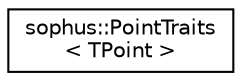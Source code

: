 digraph "Graphical Class Hierarchy"
{
 // LATEX_PDF_SIZE
  edge [fontname="Helvetica",fontsize="10",labelfontname="Helvetica",labelfontsize="10"];
  node [fontname="Helvetica",fontsize="10",shape=record];
  rankdir="LR";
  Node0 [label="sophus::PointTraits\l\< TPoint \>",height=0.2,width=0.4,color="black", fillcolor="white", style="filled",URL="$structsophus_1_1_point_traits.html",tooltip=" "];
}

